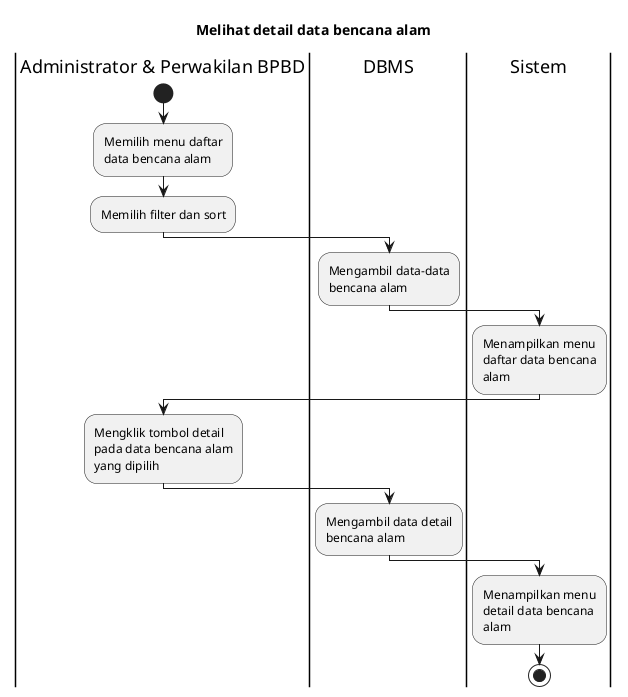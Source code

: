 @startuml UC-MGDISASTER-006 - Melihat detail data bencana alam
skinparam wrapWidth 140

title Melihat detail data bencana alam

|Administrator & Perwakilan BPBD|
start
:Memilih menu daftar data bencana alam;
:Memilih filter dan sort;

|DBMS|
:Mengambil data-data bencana alam;

|Sistem|
:Menampilkan menu daftar data bencana alam;

|Administrator & Perwakilan BPBD|
:Mengklik tombol detail pada data bencana alam yang dipilih;

|DBMS|
:Mengambil data detail bencana alam;

|Sistem|
:Menampilkan menu detail data bencana alam;

stop

@enduml
